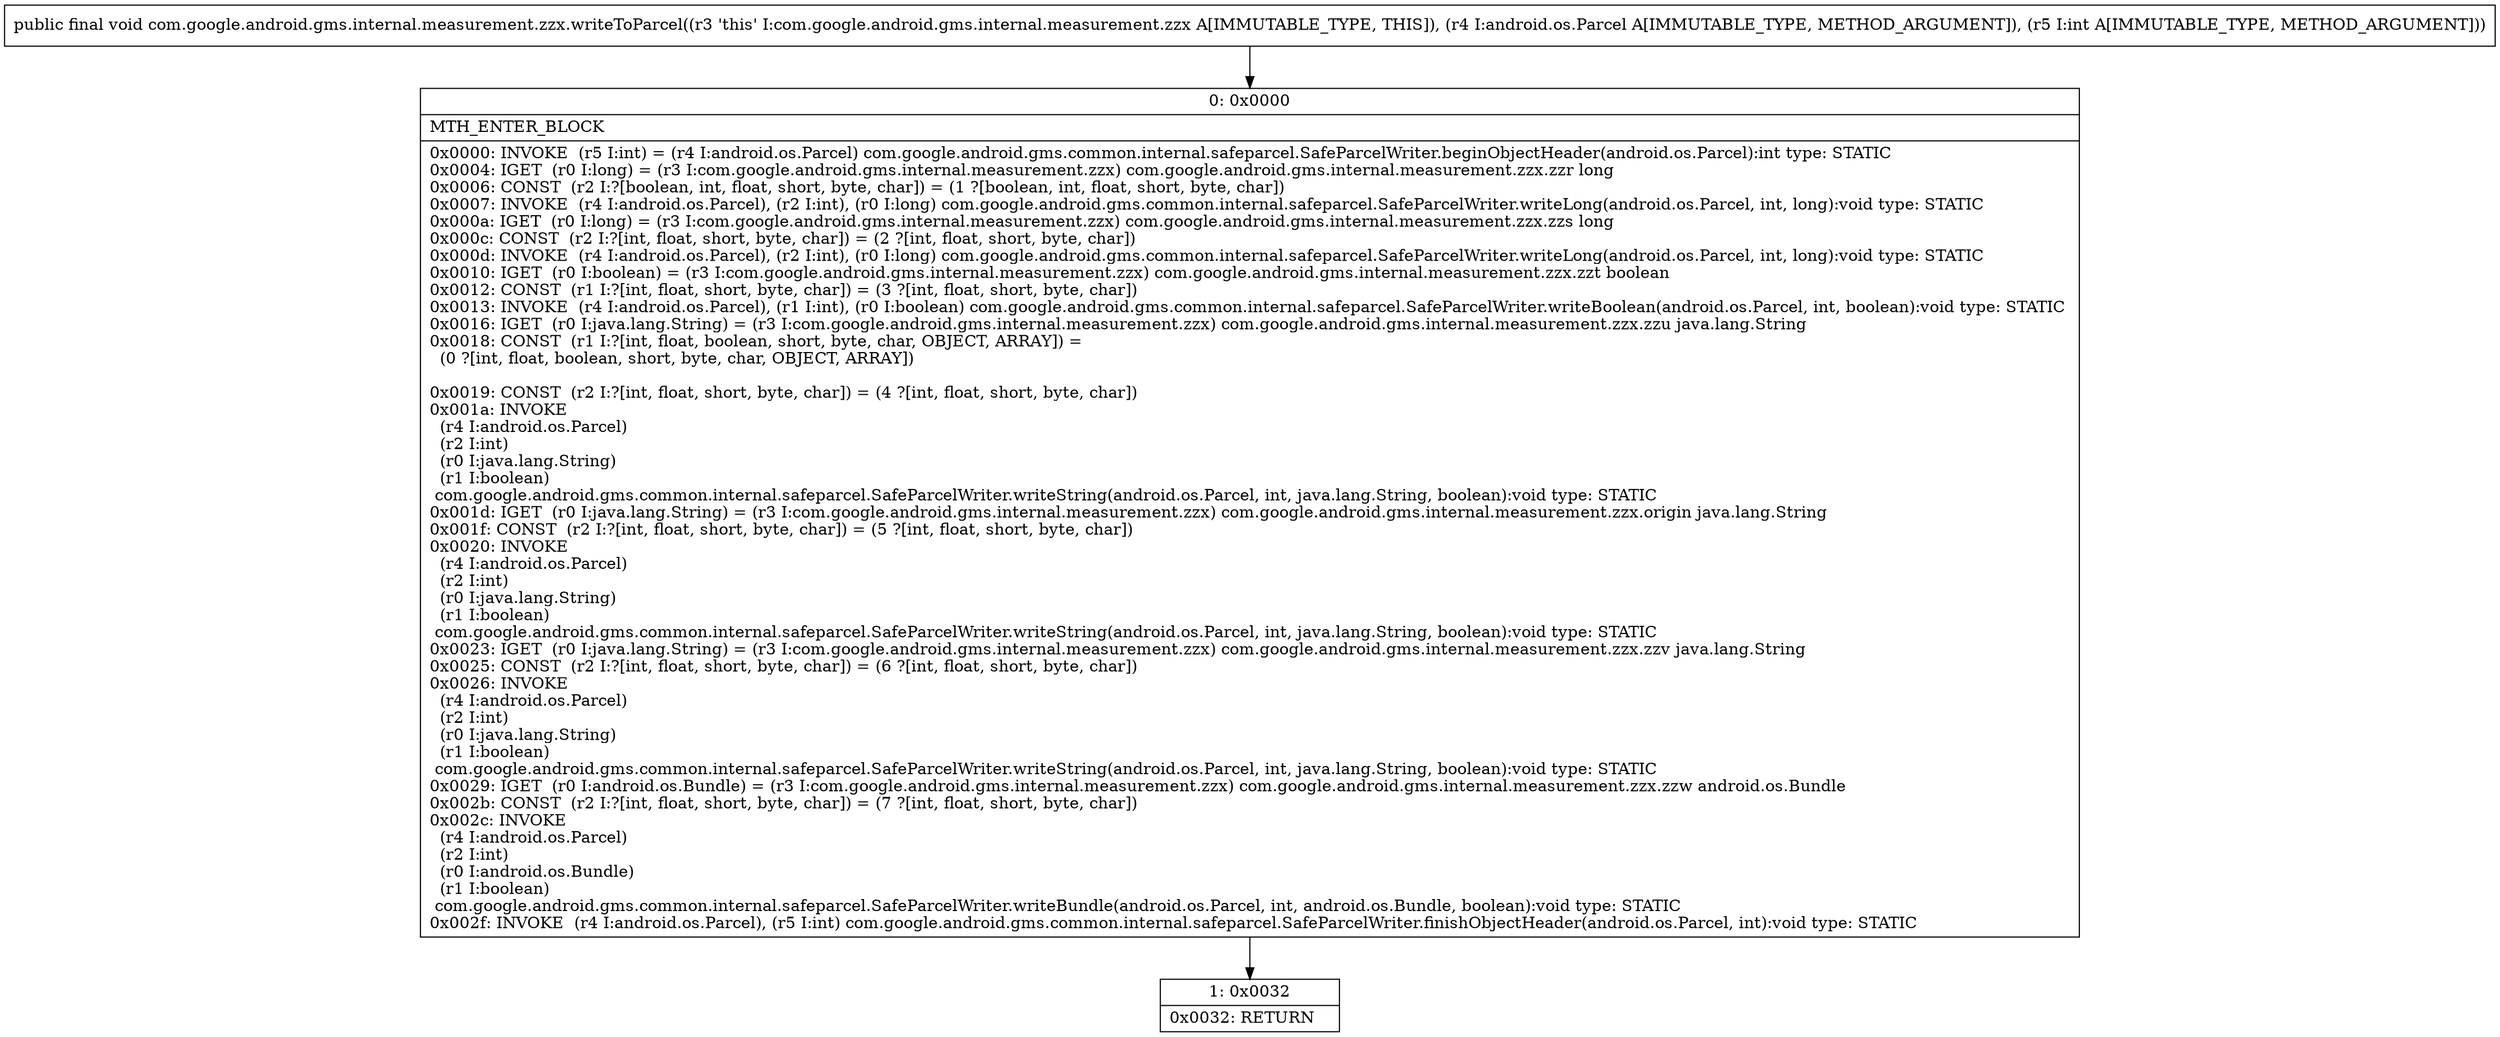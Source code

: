 digraph "CFG forcom.google.android.gms.internal.measurement.zzx.writeToParcel(Landroid\/os\/Parcel;I)V" {
Node_0 [shape=record,label="{0\:\ 0x0000|MTH_ENTER_BLOCK\l|0x0000: INVOKE  (r5 I:int) = (r4 I:android.os.Parcel) com.google.android.gms.common.internal.safeparcel.SafeParcelWriter.beginObjectHeader(android.os.Parcel):int type: STATIC \l0x0004: IGET  (r0 I:long) = (r3 I:com.google.android.gms.internal.measurement.zzx) com.google.android.gms.internal.measurement.zzx.zzr long \l0x0006: CONST  (r2 I:?[boolean, int, float, short, byte, char]) = (1 ?[boolean, int, float, short, byte, char]) \l0x0007: INVOKE  (r4 I:android.os.Parcel), (r2 I:int), (r0 I:long) com.google.android.gms.common.internal.safeparcel.SafeParcelWriter.writeLong(android.os.Parcel, int, long):void type: STATIC \l0x000a: IGET  (r0 I:long) = (r3 I:com.google.android.gms.internal.measurement.zzx) com.google.android.gms.internal.measurement.zzx.zzs long \l0x000c: CONST  (r2 I:?[int, float, short, byte, char]) = (2 ?[int, float, short, byte, char]) \l0x000d: INVOKE  (r4 I:android.os.Parcel), (r2 I:int), (r0 I:long) com.google.android.gms.common.internal.safeparcel.SafeParcelWriter.writeLong(android.os.Parcel, int, long):void type: STATIC \l0x0010: IGET  (r0 I:boolean) = (r3 I:com.google.android.gms.internal.measurement.zzx) com.google.android.gms.internal.measurement.zzx.zzt boolean \l0x0012: CONST  (r1 I:?[int, float, short, byte, char]) = (3 ?[int, float, short, byte, char]) \l0x0013: INVOKE  (r4 I:android.os.Parcel), (r1 I:int), (r0 I:boolean) com.google.android.gms.common.internal.safeparcel.SafeParcelWriter.writeBoolean(android.os.Parcel, int, boolean):void type: STATIC \l0x0016: IGET  (r0 I:java.lang.String) = (r3 I:com.google.android.gms.internal.measurement.zzx) com.google.android.gms.internal.measurement.zzx.zzu java.lang.String \l0x0018: CONST  (r1 I:?[int, float, boolean, short, byte, char, OBJECT, ARRAY]) = \l  (0 ?[int, float, boolean, short, byte, char, OBJECT, ARRAY])\l \l0x0019: CONST  (r2 I:?[int, float, short, byte, char]) = (4 ?[int, float, short, byte, char]) \l0x001a: INVOKE  \l  (r4 I:android.os.Parcel)\l  (r2 I:int)\l  (r0 I:java.lang.String)\l  (r1 I:boolean)\l com.google.android.gms.common.internal.safeparcel.SafeParcelWriter.writeString(android.os.Parcel, int, java.lang.String, boolean):void type: STATIC \l0x001d: IGET  (r0 I:java.lang.String) = (r3 I:com.google.android.gms.internal.measurement.zzx) com.google.android.gms.internal.measurement.zzx.origin java.lang.String \l0x001f: CONST  (r2 I:?[int, float, short, byte, char]) = (5 ?[int, float, short, byte, char]) \l0x0020: INVOKE  \l  (r4 I:android.os.Parcel)\l  (r2 I:int)\l  (r0 I:java.lang.String)\l  (r1 I:boolean)\l com.google.android.gms.common.internal.safeparcel.SafeParcelWriter.writeString(android.os.Parcel, int, java.lang.String, boolean):void type: STATIC \l0x0023: IGET  (r0 I:java.lang.String) = (r3 I:com.google.android.gms.internal.measurement.zzx) com.google.android.gms.internal.measurement.zzx.zzv java.lang.String \l0x0025: CONST  (r2 I:?[int, float, short, byte, char]) = (6 ?[int, float, short, byte, char]) \l0x0026: INVOKE  \l  (r4 I:android.os.Parcel)\l  (r2 I:int)\l  (r0 I:java.lang.String)\l  (r1 I:boolean)\l com.google.android.gms.common.internal.safeparcel.SafeParcelWriter.writeString(android.os.Parcel, int, java.lang.String, boolean):void type: STATIC \l0x0029: IGET  (r0 I:android.os.Bundle) = (r3 I:com.google.android.gms.internal.measurement.zzx) com.google.android.gms.internal.measurement.zzx.zzw android.os.Bundle \l0x002b: CONST  (r2 I:?[int, float, short, byte, char]) = (7 ?[int, float, short, byte, char]) \l0x002c: INVOKE  \l  (r4 I:android.os.Parcel)\l  (r2 I:int)\l  (r0 I:android.os.Bundle)\l  (r1 I:boolean)\l com.google.android.gms.common.internal.safeparcel.SafeParcelWriter.writeBundle(android.os.Parcel, int, android.os.Bundle, boolean):void type: STATIC \l0x002f: INVOKE  (r4 I:android.os.Parcel), (r5 I:int) com.google.android.gms.common.internal.safeparcel.SafeParcelWriter.finishObjectHeader(android.os.Parcel, int):void type: STATIC \l}"];
Node_1 [shape=record,label="{1\:\ 0x0032|0x0032: RETURN   \l}"];
MethodNode[shape=record,label="{public final void com.google.android.gms.internal.measurement.zzx.writeToParcel((r3 'this' I:com.google.android.gms.internal.measurement.zzx A[IMMUTABLE_TYPE, THIS]), (r4 I:android.os.Parcel A[IMMUTABLE_TYPE, METHOD_ARGUMENT]), (r5 I:int A[IMMUTABLE_TYPE, METHOD_ARGUMENT])) }"];
MethodNode -> Node_0;
Node_0 -> Node_1;
}

